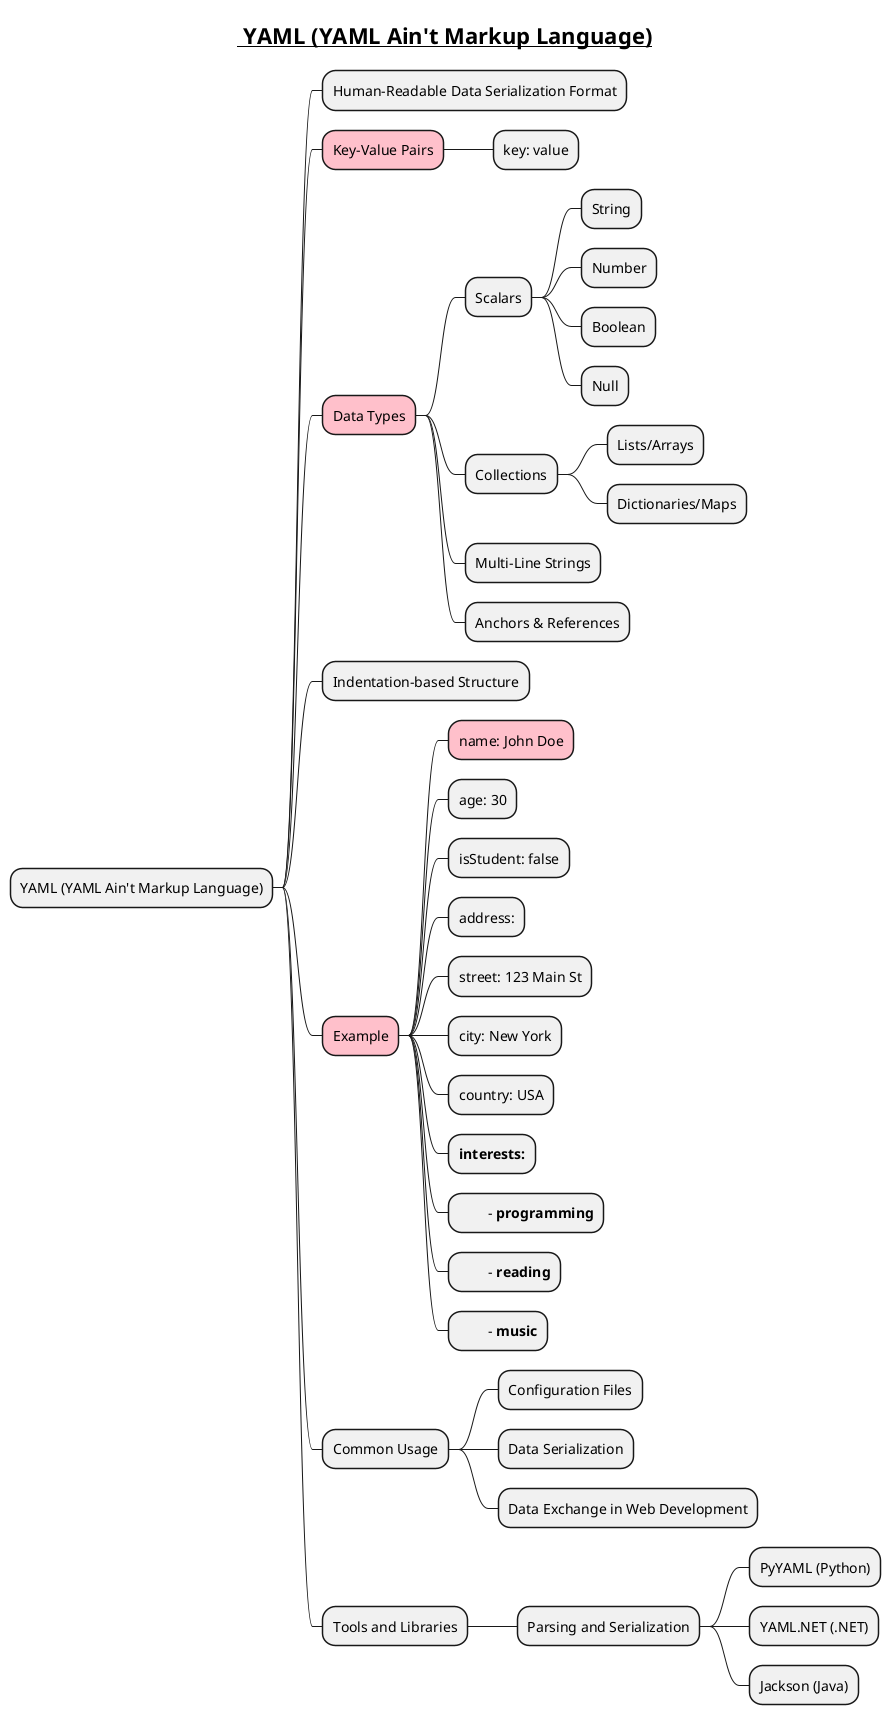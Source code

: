@startmindmap
title =__ YAML (YAML Ain't Markup Language)__

* YAML (YAML Ain't Markup Language)
** Human-Readable Data Serialization Format
**[#pink] Key-Value Pairs
*** key: value
**[#pink] Data Types
*** Scalars
**** String
**** Number
**** Boolean
**** Null
*** Collections
**** Lists/Arrays
**** Dictionaries/Maps
*** Multi-Line Strings
*** Anchors & References
** Indentation-based Structure
**[#pink] Example
***[#pink] name: John Doe
*** age: 30
*** isStudent: false
*** address:
***   street: 123 Main St
***   city: New York
***   country: USA
*** **interests:**
*** \t- **programming**
*** \t- **reading**
*** \t- **music**
** Common Usage
*** Configuration Files
*** Data Serialization
*** Data Exchange in Web Development
** Tools and Libraries
*** Parsing and Serialization
**** PyYAML (Python)
**** YAML.NET (.NET)
**** Jackson (Java)
@endmindmap
